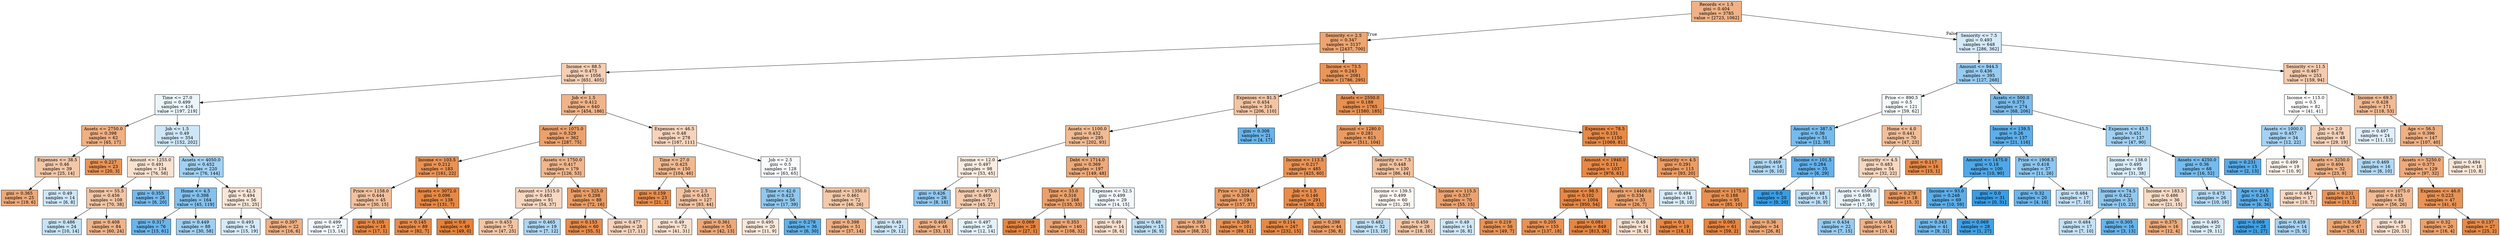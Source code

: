 digraph Tree {
node [shape=box, style="filled", color="black"] ;
0 [label="Records <= 1.5\ngini = 0.404\nsamples = 3785\nvalue = [2723, 1062]", fillcolor="#e581399c"] ;
1 [label="Seniority <= 2.5\ngini = 0.347\nsamples = 3137\nvalue = [2437, 700]", fillcolor="#e58139b6"] ;
0 -> 1 [labeldistance=2.5, labelangle=45, headlabel="True"] ;
2 [label="Income <= 88.5\ngini = 0.473\nsamples = 1056\nvalue = [651, 405]", fillcolor="#e5813960"] ;
1 -> 2 ;
3 [label="Time <= 27.0\ngini = 0.499\nsamples = 416\nvalue = [197, 219]", fillcolor="#399de51a"] ;
2 -> 3 ;
4 [label="Assets <= 2750.0\ngini = 0.398\nsamples = 62\nvalue = [45, 17]", fillcolor="#e581399f"] ;
3 -> 4 ;
5 [label="Expenses <= 38.5\ngini = 0.46\nsamples = 39\nvalue = [25, 14]", fillcolor="#e5813970"] ;
4 -> 5 ;
6 [label="gini = 0.365\nsamples = 25\nvalue = [19, 6]", fillcolor="#e58139ae"] ;
5 -> 6 ;
7 [label="gini = 0.49\nsamples = 14\nvalue = [6, 8]", fillcolor="#399de540"] ;
5 -> 7 ;
8 [label="gini = 0.227\nsamples = 23\nvalue = [20, 3]", fillcolor="#e58139d9"] ;
4 -> 8 ;
9 [label="Job <= 1.5\ngini = 0.49\nsamples = 354\nvalue = [152, 202]", fillcolor="#399de53f"] ;
3 -> 9 ;
10 [label="Amount <= 1255.0\ngini = 0.491\nsamples = 134\nvalue = [76, 58]", fillcolor="#e581393c"] ;
9 -> 10 ;
11 [label="Income <= 55.5\ngini = 0.456\nsamples = 108\nvalue = [70, 38]", fillcolor="#e5813975"] ;
10 -> 11 ;
12 [label="gini = 0.486\nsamples = 24\nvalue = [10, 14]", fillcolor="#399de549"] ;
11 -> 12 ;
13 [label="gini = 0.408\nsamples = 84\nvalue = [60, 24]", fillcolor="#e5813999"] ;
11 -> 13 ;
14 [label="gini = 0.355\nsamples = 26\nvalue = [6, 20]", fillcolor="#399de5b3"] ;
10 -> 14 ;
15 [label="Assets <= 4050.0\ngini = 0.452\nsamples = 220\nvalue = [76, 144]", fillcolor="#399de578"] ;
9 -> 15 ;
16 [label="Home <= 4.5\ngini = 0.398\nsamples = 164\nvalue = [45, 119]", fillcolor="#399de59f"] ;
15 -> 16 ;
17 [label="gini = 0.317\nsamples = 76\nvalue = [15, 61]", fillcolor="#399de5c0"] ;
16 -> 17 ;
18 [label="gini = 0.449\nsamples = 88\nvalue = [30, 58]", fillcolor="#399de57b"] ;
16 -> 18 ;
19 [label="Age <= 42.5\ngini = 0.494\nsamples = 56\nvalue = [31, 25]", fillcolor="#e5813931"] ;
15 -> 19 ;
20 [label="gini = 0.493\nsamples = 34\nvalue = [15, 19]", fillcolor="#399de536"] ;
19 -> 20 ;
21 [label="gini = 0.397\nsamples = 22\nvalue = [16, 6]", fillcolor="#e581399f"] ;
19 -> 21 ;
22 [label="Job <= 1.5\ngini = 0.412\nsamples = 640\nvalue = [454, 186]", fillcolor="#e5813997"] ;
2 -> 22 ;
23 [label="Amount <= 1075.0\ngini = 0.329\nsamples = 362\nvalue = [287, 75]", fillcolor="#e58139bc"] ;
22 -> 23 ;
24 [label="Income <= 103.5\ngini = 0.212\nsamples = 183\nvalue = [161, 22]", fillcolor="#e58139dc"] ;
23 -> 24 ;
25 [label="Price <= 1158.0\ngini = 0.444\nsamples = 45\nvalue = [30, 15]", fillcolor="#e581397f"] ;
24 -> 25 ;
26 [label="gini = 0.499\nsamples = 27\nvalue = [13, 14]", fillcolor="#399de512"] ;
25 -> 26 ;
27 [label="gini = 0.105\nsamples = 18\nvalue = [17, 1]", fillcolor="#e58139f0"] ;
25 -> 27 ;
28 [label="Assets <= 3072.0\ngini = 0.096\nsamples = 138\nvalue = [131, 7]", fillcolor="#e58139f1"] ;
24 -> 28 ;
29 [label="gini = 0.145\nsamples = 89\nvalue = [82, 7]", fillcolor="#e58139e9"] ;
28 -> 29 ;
30 [label="gini = 0.0\nsamples = 49\nvalue = [49, 0]", fillcolor="#e58139ff"] ;
28 -> 30 ;
31 [label="Assets <= 1750.0\ngini = 0.417\nsamples = 179\nvalue = [126, 53]", fillcolor="#e5813994"] ;
23 -> 31 ;
32 [label="Amount <= 1515.0\ngini = 0.483\nsamples = 91\nvalue = [54, 37]", fillcolor="#e5813950"] ;
31 -> 32 ;
33 [label="gini = 0.453\nsamples = 72\nvalue = [47, 25]", fillcolor="#e5813977"] ;
32 -> 33 ;
34 [label="gini = 0.465\nsamples = 19\nvalue = [7, 12]", fillcolor="#399de56a"] ;
32 -> 34 ;
35 [label="Debt <= 325.0\ngini = 0.298\nsamples = 88\nvalue = [72, 16]", fillcolor="#e58139c6"] ;
31 -> 35 ;
36 [label="gini = 0.153\nsamples = 60\nvalue = [55, 5]", fillcolor="#e58139e8"] ;
35 -> 36 ;
37 [label="gini = 0.477\nsamples = 28\nvalue = [17, 11]", fillcolor="#e581395a"] ;
35 -> 37 ;
38 [label="Expenses <= 46.5\ngini = 0.48\nsamples = 278\nvalue = [167, 111]", fillcolor="#e5813956"] ;
22 -> 38 ;
39 [label="Time <= 27.0\ngini = 0.425\nsamples = 150\nvalue = [104, 46]", fillcolor="#e581398e"] ;
38 -> 39 ;
40 [label="gini = 0.159\nsamples = 23\nvalue = [21, 2]", fillcolor="#e58139e7"] ;
39 -> 40 ;
41 [label="Job <= 2.5\ngini = 0.453\nsamples = 127\nvalue = [83, 44]", fillcolor="#e5813978"] ;
39 -> 41 ;
42 [label="gini = 0.49\nsamples = 72\nvalue = [41, 31]", fillcolor="#e581393e"] ;
41 -> 42 ;
43 [label="gini = 0.361\nsamples = 55\nvalue = [42, 13]", fillcolor="#e58139b0"] ;
41 -> 43 ;
44 [label="Job <= 2.5\ngini = 0.5\nsamples = 128\nvalue = [63, 65]", fillcolor="#399de508"] ;
38 -> 44 ;
45 [label="Time <= 42.0\ngini = 0.423\nsamples = 56\nvalue = [17, 39]", fillcolor="#399de590"] ;
44 -> 45 ;
46 [label="gini = 0.495\nsamples = 20\nvalue = [11, 9]", fillcolor="#e581392e"] ;
45 -> 46 ;
47 [label="gini = 0.278\nsamples = 36\nvalue = [6, 30]", fillcolor="#399de5cc"] ;
45 -> 47 ;
48 [label="Amount <= 1350.0\ngini = 0.461\nsamples = 72\nvalue = [46, 26]", fillcolor="#e581396f"] ;
44 -> 48 ;
49 [label="gini = 0.398\nsamples = 51\nvalue = [37, 14]", fillcolor="#e581399f"] ;
48 -> 49 ;
50 [label="gini = 0.49\nsamples = 21\nvalue = [9, 12]", fillcolor="#399de540"] ;
48 -> 50 ;
51 [label="Income <= 73.5\ngini = 0.243\nsamples = 2081\nvalue = [1786, 295]", fillcolor="#e58139d5"] ;
1 -> 51 ;
52 [label="Expenses <= 81.5\ngini = 0.454\nsamples = 316\nvalue = [206, 110]", fillcolor="#e5813977"] ;
51 -> 52 ;
53 [label="Assets <= 1100.0\ngini = 0.432\nsamples = 295\nvalue = [202, 93]", fillcolor="#e581398a"] ;
52 -> 53 ;
54 [label="Income <= 12.0\ngini = 0.497\nsamples = 98\nvalue = [53, 45]", fillcolor="#e5813926"] ;
53 -> 54 ;
55 [label="gini = 0.426\nsamples = 26\nvalue = [8, 18]", fillcolor="#399de58e"] ;
54 -> 55 ;
56 [label="Amount <= 975.0\ngini = 0.469\nsamples = 72\nvalue = [45, 27]", fillcolor="#e5813966"] ;
54 -> 56 ;
57 [label="gini = 0.405\nsamples = 46\nvalue = [33, 13]", fillcolor="#e581399b"] ;
56 -> 57 ;
58 [label="gini = 0.497\nsamples = 26\nvalue = [12, 14]", fillcolor="#399de524"] ;
56 -> 58 ;
59 [label="Debt <= 1714.0\ngini = 0.369\nsamples = 197\nvalue = [149, 48]", fillcolor="#e58139ad"] ;
53 -> 59 ;
60 [label="Time <= 33.0\ngini = 0.316\nsamples = 168\nvalue = [135, 33]", fillcolor="#e58139c1"] ;
59 -> 60 ;
61 [label="gini = 0.069\nsamples = 28\nvalue = [27, 1]", fillcolor="#e58139f6"] ;
60 -> 61 ;
62 [label="gini = 0.353\nsamples = 140\nvalue = [108, 32]", fillcolor="#e58139b3"] ;
60 -> 62 ;
63 [label="Expenses <= 52.5\ngini = 0.499\nsamples = 29\nvalue = [14, 15]", fillcolor="#399de511"] ;
59 -> 63 ;
64 [label="gini = 0.49\nsamples = 14\nvalue = [8, 6]", fillcolor="#e5813940"] ;
63 -> 64 ;
65 [label="gini = 0.48\nsamples = 15\nvalue = [6, 9]", fillcolor="#399de555"] ;
63 -> 65 ;
66 [label="gini = 0.308\nsamples = 21\nvalue = [4, 17]", fillcolor="#399de5c3"] ;
52 -> 66 ;
67 [label="Assets <= 2550.0\ngini = 0.188\nsamples = 1765\nvalue = [1580, 185]", fillcolor="#e58139e1"] ;
51 -> 67 ;
68 [label="Amount <= 1280.0\ngini = 0.281\nsamples = 615\nvalue = [511, 104]", fillcolor="#e58139cb"] ;
67 -> 68 ;
69 [label="Income <= 113.5\ngini = 0.217\nsamples = 485\nvalue = [425, 60]", fillcolor="#e58139db"] ;
68 -> 69 ;
70 [label="Price <= 1224.0\ngini = 0.309\nsamples = 194\nvalue = [157, 37]", fillcolor="#e58139c3"] ;
69 -> 70 ;
71 [label="gini = 0.393\nsamples = 93\nvalue = [68, 25]", fillcolor="#e58139a1"] ;
70 -> 71 ;
72 [label="gini = 0.209\nsamples = 101\nvalue = [89, 12]", fillcolor="#e58139dd"] ;
70 -> 72 ;
73 [label="Job <= 1.5\ngini = 0.146\nsamples = 291\nvalue = [268, 23]", fillcolor="#e58139e9"] ;
69 -> 73 ;
74 [label="gini = 0.114\nsamples = 247\nvalue = [232, 15]", fillcolor="#e58139ef"] ;
73 -> 74 ;
75 [label="gini = 0.298\nsamples = 44\nvalue = [36, 8]", fillcolor="#e58139c6"] ;
73 -> 75 ;
76 [label="Seniority <= 7.5\ngini = 0.448\nsamples = 130\nvalue = [86, 44]", fillcolor="#e581397d"] ;
68 -> 76 ;
77 [label="Income <= 139.5\ngini = 0.499\nsamples = 60\nvalue = [31, 29]", fillcolor="#e5813910"] ;
76 -> 77 ;
78 [label="gini = 0.482\nsamples = 32\nvalue = [13, 19]", fillcolor="#399de551"] ;
77 -> 78 ;
79 [label="gini = 0.459\nsamples = 28\nvalue = [18, 10]", fillcolor="#e5813971"] ;
77 -> 79 ;
80 [label="Income <= 115.5\ngini = 0.337\nsamples = 70\nvalue = [55, 15]", fillcolor="#e58139b9"] ;
76 -> 80 ;
81 [label="gini = 0.49\nsamples = 14\nvalue = [6, 8]", fillcolor="#399de540"] ;
80 -> 81 ;
82 [label="gini = 0.219\nsamples = 56\nvalue = [49, 7]", fillcolor="#e58139db"] ;
80 -> 82 ;
83 [label="Expenses <= 78.5\ngini = 0.131\nsamples = 1150\nvalue = [1069, 81]", fillcolor="#e58139ec"] ;
67 -> 83 ;
84 [label="Amount <= 1940.0\ngini = 0.111\nsamples = 1037\nvalue = [976, 61]", fillcolor="#e58139ef"] ;
83 -> 84 ;
85 [label="Income <= 98.5\ngini = 0.102\nsamples = 1004\nvalue = [950, 54]", fillcolor="#e58139f1"] ;
84 -> 85 ;
86 [label="gini = 0.205\nsamples = 155\nvalue = [137, 18]", fillcolor="#e58139dd"] ;
85 -> 86 ;
87 [label="gini = 0.081\nsamples = 849\nvalue = [813, 36]", fillcolor="#e58139f4"] ;
85 -> 87 ;
88 [label="Assets <= 14400.0\ngini = 0.334\nsamples = 33\nvalue = [26, 7]", fillcolor="#e58139ba"] ;
84 -> 88 ;
89 [label="gini = 0.49\nsamples = 14\nvalue = [8, 6]", fillcolor="#e5813940"] ;
88 -> 89 ;
90 [label="gini = 0.1\nsamples = 19\nvalue = [18, 1]", fillcolor="#e58139f1"] ;
88 -> 90 ;
91 [label="Seniority <= 4.5\ngini = 0.291\nsamples = 113\nvalue = [93, 20]", fillcolor="#e58139c8"] ;
83 -> 91 ;
92 [label="gini = 0.494\nsamples = 18\nvalue = [8, 10]", fillcolor="#399de533"] ;
91 -> 92 ;
93 [label="Amount <= 1175.0\ngini = 0.188\nsamples = 95\nvalue = [85, 10]", fillcolor="#e58139e1"] ;
91 -> 93 ;
94 [label="gini = 0.063\nsamples = 61\nvalue = [59, 2]", fillcolor="#e58139f6"] ;
93 -> 94 ;
95 [label="gini = 0.36\nsamples = 34\nvalue = [26, 8]", fillcolor="#e58139b1"] ;
93 -> 95 ;
96 [label="Seniority <= 7.5\ngini = 0.493\nsamples = 648\nvalue = [286, 362]", fillcolor="#399de536"] ;
0 -> 96 [labeldistance=2.5, labelangle=-45, headlabel="False"] ;
97 [label="Amount <= 944.5\ngini = 0.436\nsamples = 395\nvalue = [127, 268]", fillcolor="#399de586"] ;
96 -> 97 ;
98 [label="Price <= 890.5\ngini = 0.5\nsamples = 121\nvalue = [59, 62]", fillcolor="#399de50c"] ;
97 -> 98 ;
99 [label="Amount <= 387.5\ngini = 0.36\nsamples = 51\nvalue = [12, 39]", fillcolor="#399de5b1"] ;
98 -> 99 ;
100 [label="gini = 0.469\nsamples = 16\nvalue = [6, 10]", fillcolor="#399de566"] ;
99 -> 100 ;
101 [label="Income <= 101.5\ngini = 0.284\nsamples = 35\nvalue = [6, 29]", fillcolor="#399de5ca"] ;
99 -> 101 ;
102 [label="gini = 0.0\nsamples = 20\nvalue = [0, 20]", fillcolor="#399de5ff"] ;
101 -> 102 ;
103 [label="gini = 0.48\nsamples = 15\nvalue = [6, 9]", fillcolor="#399de555"] ;
101 -> 103 ;
104 [label="Home <= 4.0\ngini = 0.441\nsamples = 70\nvalue = [47, 23]", fillcolor="#e5813982"] ;
98 -> 104 ;
105 [label="Seniority <= 4.5\ngini = 0.483\nsamples = 54\nvalue = [32, 22]", fillcolor="#e5813950"] ;
104 -> 105 ;
106 [label="Assets <= 6500.0\ngini = 0.498\nsamples = 36\nvalue = [17, 19]", fillcolor="#399de51b"] ;
105 -> 106 ;
107 [label="gini = 0.434\nsamples = 22\nvalue = [7, 15]", fillcolor="#399de588"] ;
106 -> 107 ;
108 [label="gini = 0.408\nsamples = 14\nvalue = [10, 4]", fillcolor="#e5813999"] ;
106 -> 108 ;
109 [label="gini = 0.278\nsamples = 18\nvalue = [15, 3]", fillcolor="#e58139cc"] ;
105 -> 109 ;
110 [label="gini = 0.117\nsamples = 16\nvalue = [15, 1]", fillcolor="#e58139ee"] ;
104 -> 110 ;
111 [label="Assets <= 500.0\ngini = 0.373\nsamples = 274\nvalue = [68, 206]", fillcolor="#399de5ab"] ;
97 -> 111 ;
112 [label="Income <= 139.5\ngini = 0.26\nsamples = 137\nvalue = [21, 116]", fillcolor="#399de5d1"] ;
111 -> 112 ;
113 [label="Amount <= 1475.0\ngini = 0.18\nsamples = 100\nvalue = [10, 90]", fillcolor="#399de5e3"] ;
112 -> 113 ;
114 [label="Income <= 93.0\ngini = 0.248\nsamples = 69\nvalue = [10, 59]", fillcolor="#399de5d4"] ;
113 -> 114 ;
115 [label="gini = 0.343\nsamples = 41\nvalue = [9, 32]", fillcolor="#399de5b7"] ;
114 -> 115 ;
116 [label="gini = 0.069\nsamples = 28\nvalue = [1, 27]", fillcolor="#399de5f6"] ;
114 -> 116 ;
117 [label="gini = 0.0\nsamples = 31\nvalue = [0, 31]", fillcolor="#399de5ff"] ;
113 -> 117 ;
118 [label="Price <= 1908.5\ngini = 0.418\nsamples = 37\nvalue = [11, 26]", fillcolor="#399de593"] ;
112 -> 118 ;
119 [label="gini = 0.32\nsamples = 20\nvalue = [4, 16]", fillcolor="#399de5bf"] ;
118 -> 119 ;
120 [label="gini = 0.484\nsamples = 17\nvalue = [7, 10]", fillcolor="#399de54d"] ;
118 -> 120 ;
121 [label="Expenses <= 45.5\ngini = 0.451\nsamples = 137\nvalue = [47, 90]", fillcolor="#399de57a"] ;
111 -> 121 ;
122 [label="Income <= 138.0\ngini = 0.495\nsamples = 69\nvalue = [31, 38]", fillcolor="#399de52f"] ;
121 -> 122 ;
123 [label="Income <= 74.5\ngini = 0.422\nsamples = 33\nvalue = [10, 23]", fillcolor="#399de590"] ;
122 -> 123 ;
124 [label="gini = 0.484\nsamples = 17\nvalue = [7, 10]", fillcolor="#399de54d"] ;
123 -> 124 ;
125 [label="gini = 0.305\nsamples = 16\nvalue = [3, 13]", fillcolor="#399de5c4"] ;
123 -> 125 ;
126 [label="Income <= 183.5\ngini = 0.486\nsamples = 36\nvalue = [21, 15]", fillcolor="#e5813949"] ;
122 -> 126 ;
127 [label="gini = 0.375\nsamples = 16\nvalue = [12, 4]", fillcolor="#e58139aa"] ;
126 -> 127 ;
128 [label="gini = 0.495\nsamples = 20\nvalue = [9, 11]", fillcolor="#399de52e"] ;
126 -> 128 ;
129 [label="Assets <= 4250.0\ngini = 0.36\nsamples = 68\nvalue = [16, 52]", fillcolor="#399de5b1"] ;
121 -> 129 ;
130 [label="gini = 0.473\nsamples = 26\nvalue = [10, 16]", fillcolor="#399de560"] ;
129 -> 130 ;
131 [label="Age <= 41.5\ngini = 0.245\nsamples = 42\nvalue = [6, 36]", fillcolor="#399de5d4"] ;
129 -> 131 ;
132 [label="gini = 0.069\nsamples = 28\nvalue = [1, 27]", fillcolor="#399de5f6"] ;
131 -> 132 ;
133 [label="gini = 0.459\nsamples = 14\nvalue = [5, 9]", fillcolor="#399de571"] ;
131 -> 133 ;
134 [label="Seniority <= 11.5\ngini = 0.467\nsamples = 253\nvalue = [159, 94]", fillcolor="#e5813968"] ;
96 -> 134 ;
135 [label="Income <= 115.0\ngini = 0.5\nsamples = 82\nvalue = [41, 41]", fillcolor="#e5813900"] ;
134 -> 135 ;
136 [label="Assets <= 1000.0\ngini = 0.457\nsamples = 34\nvalue = [12, 22]", fillcolor="#399de574"] ;
135 -> 136 ;
137 [label="gini = 0.231\nsamples = 15\nvalue = [2, 13]", fillcolor="#399de5d8"] ;
136 -> 137 ;
138 [label="gini = 0.499\nsamples = 19\nvalue = [10, 9]", fillcolor="#e5813919"] ;
136 -> 138 ;
139 [label="Job <= 2.0\ngini = 0.478\nsamples = 48\nvalue = [29, 19]", fillcolor="#e5813958"] ;
135 -> 139 ;
140 [label="Assets <= 3250.0\ngini = 0.404\nsamples = 32\nvalue = [23, 9]", fillcolor="#e581399b"] ;
139 -> 140 ;
141 [label="gini = 0.484\nsamples = 17\nvalue = [10, 7]", fillcolor="#e581394d"] ;
140 -> 141 ;
142 [label="gini = 0.231\nsamples = 15\nvalue = [13, 2]", fillcolor="#e58139d8"] ;
140 -> 142 ;
143 [label="gini = 0.469\nsamples = 16\nvalue = [6, 10]", fillcolor="#399de566"] ;
139 -> 143 ;
144 [label="Income <= 69.5\ngini = 0.428\nsamples = 171\nvalue = [118, 53]", fillcolor="#e581398c"] ;
134 -> 144 ;
145 [label="gini = 0.497\nsamples = 24\nvalue = [11, 13]", fillcolor="#399de527"] ;
144 -> 145 ;
146 [label="Age <= 56.5\ngini = 0.396\nsamples = 147\nvalue = [107, 40]", fillcolor="#e58139a0"] ;
144 -> 146 ;
147 [label="Assets <= 5250.0\ngini = 0.373\nsamples = 129\nvalue = [97, 32]", fillcolor="#e58139ab"] ;
146 -> 147 ;
148 [label="Amount <= 1075.0\ngini = 0.433\nsamples = 82\nvalue = [56, 26]", fillcolor="#e5813989"] ;
147 -> 148 ;
149 [label="gini = 0.359\nsamples = 47\nvalue = [36, 11]", fillcolor="#e58139b1"] ;
148 -> 149 ;
150 [label="gini = 0.49\nsamples = 35\nvalue = [20, 15]", fillcolor="#e5813940"] ;
148 -> 150 ;
151 [label="Expenses <= 46.0\ngini = 0.223\nsamples = 47\nvalue = [41, 6]", fillcolor="#e58139da"] ;
147 -> 151 ;
152 [label="gini = 0.32\nsamples = 20\nvalue = [16, 4]", fillcolor="#e58139bf"] ;
151 -> 152 ;
153 [label="gini = 0.137\nsamples = 27\nvalue = [25, 2]", fillcolor="#e58139eb"] ;
151 -> 153 ;
154 [label="gini = 0.494\nsamples = 18\nvalue = [10, 8]", fillcolor="#e5813933"] ;
146 -> 154 ;
}